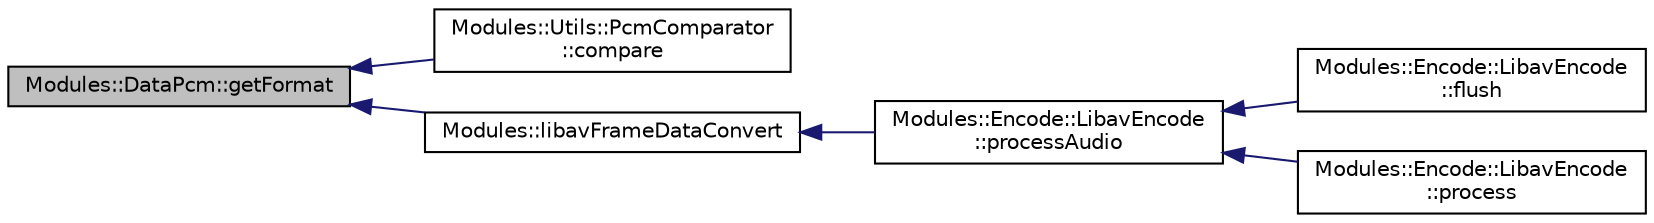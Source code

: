 digraph "Modules::DataPcm::getFormat"
{
 // INTERACTIVE_SVG=YES
  edge [fontname="Helvetica",fontsize="10",labelfontname="Helvetica",labelfontsize="10"];
  node [fontname="Helvetica",fontsize="10",shape=record];
  rankdir="LR";
  Node1 [label="Modules::DataPcm::getFormat",height=0.2,width=0.4,color="black", fillcolor="grey75", style="filled", fontcolor="black"];
  Node1 -> Node2 [dir="back",color="midnightblue",fontsize="10",style="solid",fontname="Helvetica"];
  Node2 [label="Modules::Utils::PcmComparator\l::compare",height=0.2,width=0.4,color="black", fillcolor="white", style="filled",URL="$class_modules_1_1_utils_1_1_pcm_comparator.html#a0f93848a9baff1679c12a1d45ccdc0f0"];
  Node1 -> Node3 [dir="back",color="midnightblue",fontsize="10",style="solid",fontname="Helvetica"];
  Node3 [label="Modules::libavFrameDataConvert",height=0.2,width=0.4,color="black", fillcolor="white", style="filled",URL="$namespace_modules.html#a80c5e4240d6fcb63e8a3f4fcbc7e5380"];
  Node3 -> Node4 [dir="back",color="midnightblue",fontsize="10",style="solid",fontname="Helvetica"];
  Node4 [label="Modules::Encode::LibavEncode\l::processAudio",height=0.2,width=0.4,color="black", fillcolor="white", style="filled",URL="$class_modules_1_1_encode_1_1_libav_encode.html#a181e7eaa68fa575d44236e976d094c17"];
  Node4 -> Node5 [dir="back",color="midnightblue",fontsize="10",style="solid",fontname="Helvetica"];
  Node5 [label="Modules::Encode::LibavEncode\l::flush",height=0.2,width=0.4,color="black", fillcolor="white", style="filled",URL="$class_modules_1_1_encode_1_1_libav_encode.html#a4dfdf8512d03a74def3125c536b523fd"];
  Node4 -> Node6 [dir="back",color="midnightblue",fontsize="10",style="solid",fontname="Helvetica"];
  Node6 [label="Modules::Encode::LibavEncode\l::process",height=0.2,width=0.4,color="black", fillcolor="white", style="filled",URL="$class_modules_1_1_encode_1_1_libav_encode.html#ab841a579d99a52c73c05f4370b0d5765"];
}
